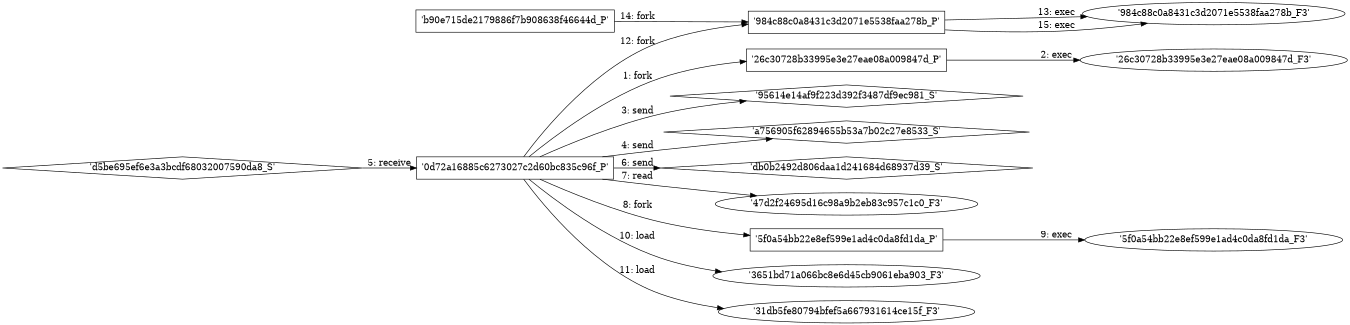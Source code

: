 digraph "D:\Learning\Paper\apt\基于CTI的攻击预警\Dataset\攻击图\ASGfromALLCTI\Threat Source newsletter (Dec. 17, 2020).dot" {
rankdir="LR"
size="9"
fixedsize="false"
splines="true"
nodesep=0.3
ranksep=0
fontsize=10
overlap="scalexy"
engine= "neato"
	"'0d72a16885c6273027c2d60bc835c96f_P'" [node_type=Process shape=box]
	"'26c30728b33995e3e27eae08a009847d_P'" [node_type=Process shape=box]
	"'0d72a16885c6273027c2d60bc835c96f_P'" -> "'26c30728b33995e3e27eae08a009847d_P'" [label="1: fork"]
	"'26c30728b33995e3e27eae08a009847d_P'" [node_type=Process shape=box]
	"'26c30728b33995e3e27eae08a009847d_F3'" [node_type=File shape=ellipse]
	"'26c30728b33995e3e27eae08a009847d_P'" -> "'26c30728b33995e3e27eae08a009847d_F3'" [label="2: exec"]
	"'95614e14af9f223d392f3487df9ec981_S'" [node_type=Socket shape=diamond]
	"'0d72a16885c6273027c2d60bc835c96f_P'" [node_type=Process shape=box]
	"'0d72a16885c6273027c2d60bc835c96f_P'" -> "'95614e14af9f223d392f3487df9ec981_S'" [label="3: send"]
	"'a756905f62894655b53a7b02c27e8533_S'" [node_type=Socket shape=diamond]
	"'0d72a16885c6273027c2d60bc835c96f_P'" [node_type=Process shape=box]
	"'0d72a16885c6273027c2d60bc835c96f_P'" -> "'a756905f62894655b53a7b02c27e8533_S'" [label="4: send"]
	"'0d72a16885c6273027c2d60bc835c96f_P'" [node_type=Process shape=box]
	"'d5be695ef6e3a3bcdf68032007590da8_S'" [node_type=Socket shape=diamond]
	"'d5be695ef6e3a3bcdf68032007590da8_S'" -> "'0d72a16885c6273027c2d60bc835c96f_P'" [label="5: receive"]
	"'db0b2492d806daa1d241684d68937d39_S'" [node_type=Socket shape=diamond]
	"'0d72a16885c6273027c2d60bc835c96f_P'" [node_type=Process shape=box]
	"'0d72a16885c6273027c2d60bc835c96f_P'" -> "'db0b2492d806daa1d241684d68937d39_S'" [label="6: send"]
	"'47d2f24695d16c98a9b2eb83c957c1c0_F3'" [node_type=file shape=ellipse]
	"'0d72a16885c6273027c2d60bc835c96f_P'" [node_type=Process shape=box]
	"'0d72a16885c6273027c2d60bc835c96f_P'" -> "'47d2f24695d16c98a9b2eb83c957c1c0_F3'" [label="7: read"]
	"'0d72a16885c6273027c2d60bc835c96f_P'" [node_type=Process shape=box]
	"'5f0a54bb22e8ef599e1ad4c0da8fd1da_P'" [node_type=Process shape=box]
	"'0d72a16885c6273027c2d60bc835c96f_P'" -> "'5f0a54bb22e8ef599e1ad4c0da8fd1da_P'" [label="8: fork"]
	"'5f0a54bb22e8ef599e1ad4c0da8fd1da_P'" [node_type=Process shape=box]
	"'5f0a54bb22e8ef599e1ad4c0da8fd1da_F3'" [node_type=File shape=ellipse]
	"'5f0a54bb22e8ef599e1ad4c0da8fd1da_P'" -> "'5f0a54bb22e8ef599e1ad4c0da8fd1da_F3'" [label="9: exec"]
	"'3651bd71a066bc8e6d45cb9061eba903_F3'" [node_type=file shape=ellipse]
	"'0d72a16885c6273027c2d60bc835c96f_P'" [node_type=Process shape=box]
	"'0d72a16885c6273027c2d60bc835c96f_P'" -> "'3651bd71a066bc8e6d45cb9061eba903_F3'" [label="10: load"]
	"'31db5fe80794bfef5a667931614ce15f_F3'" [node_type=file shape=ellipse]
	"'0d72a16885c6273027c2d60bc835c96f_P'" [node_type=Process shape=box]
	"'0d72a16885c6273027c2d60bc835c96f_P'" -> "'31db5fe80794bfef5a667931614ce15f_F3'" [label="11: load"]
	"'0d72a16885c6273027c2d60bc835c96f_P'" [node_type=Process shape=box]
	"'984c88c0a8431c3d2071e5538faa278b_P'" [node_type=Process shape=box]
	"'0d72a16885c6273027c2d60bc835c96f_P'" -> "'984c88c0a8431c3d2071e5538faa278b_P'" [label="12: fork"]
	"'984c88c0a8431c3d2071e5538faa278b_P'" [node_type=Process shape=box]
	"'984c88c0a8431c3d2071e5538faa278b_F3'" [node_type=File shape=ellipse]
	"'984c88c0a8431c3d2071e5538faa278b_P'" -> "'984c88c0a8431c3d2071e5538faa278b_F3'" [label="13: exec"]
	"'b90e715de2179886f7b908638f46644d_P'" [node_type=Process shape=box]
	"'984c88c0a8431c3d2071e5538faa278b_P'" [node_type=Process shape=box]
	"'b90e715de2179886f7b908638f46644d_P'" -> "'984c88c0a8431c3d2071e5538faa278b_P'" [label="14: fork"]
	"'984c88c0a8431c3d2071e5538faa278b_P'" [node_type=Process shape=box]
	"'984c88c0a8431c3d2071e5538faa278b_F3'" [node_type=File shape=ellipse]
	"'984c88c0a8431c3d2071e5538faa278b_P'" -> "'984c88c0a8431c3d2071e5538faa278b_F3'" [label="15: exec"]
}
